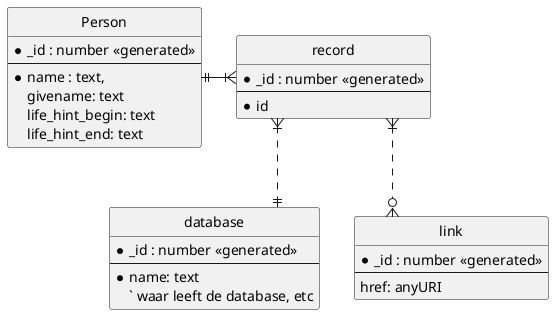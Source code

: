 @startuml

' hide the spot
hide circle

' avoid problems with angled crows feet
skinparam linetype ortho

entity "Person" as p {
  *_id : number <<generated>>
  --
  *name : text,
  givename: text
  life_hint_begin: text
  life_hint_end: text
}

entity "record" as r {
  *_id : number <<generated>>
  --
  * id
}

entity "database" as db{
  *_id : number <<generated>>
  --
  * name: text
  ` waar leeft de database, etc
 }

entity "link" as l {
  *_id : number <<generated>>
  --
  href: anyURI
}

p ||-|{ r
r }|..|| db
r }|..o{ l

@enduml

